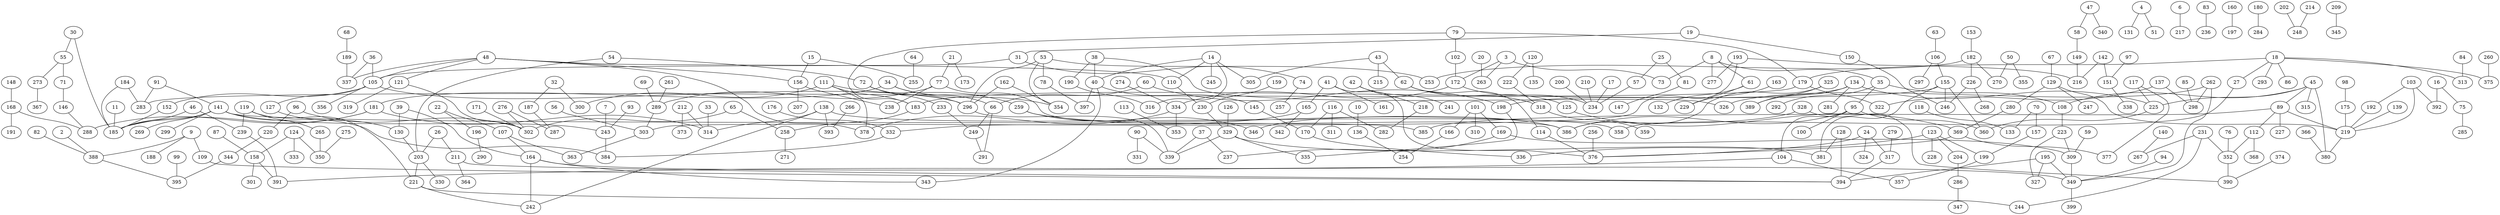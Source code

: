 graph G {
 2 -- 388;
 3 -- 172;
 3 -- 263;
 3 -- 73;
 4 -- 131;
 4 -- 51;
 6 -- 217;
 7 -- 243;
 8 -- 61;
 8 -- 277;
 8 -- 73;
 8 -- 35;
 9 -- 109;
 9 -- 388;
 9 -- 188;
 10 -- 136;
 11 -- 185;
 14 -- 245;
 14 -- 305;
 14 -- 316;
 14 -- 40;
 14 -- 110;
 15 -- 255;
 15 -- 156;
 16 -- 392;
 16 -- 75;
 17 -- 234;
 18 -- 179;
 18 -- 27;
 18 -- 293;
 18 -- 313;
 18 -- 86;
 18 -- 375;
 19 -- 31;
 19 -- 150;
 20 -- 263;
 21 -- 77;
 21 -- 173;
 22 -- 107;
 22 -- 196;
 24 -- 376;
 24 -- 324;
 24 -- 317;
 25 -- 57;
 25 -- 81;
 26 -- 211;
 26 -- 203;
 27 -- 358;
 30 -- 185;
 30 -- 55;
 31 -- 74;
 31 -- 105;
 32 -- 187;
 32 -- 300;
 33 -- 314;
 34 -- 181;
 34 -- 66;
 34 -- 354;
 35 -- 108;
 35 -- 95;
 35 -- 292;
 36 -- 105;
 36 -- 337;
 37 -- 237;
 37 -- 339;
 38 -- 40;
 38 -- 326;
 38 -- 190;
 39 -- 164;
 39 -- 130;
 40 -- 145;
 40 -- 343;
 40 -- 397;
 41 -- 161;
 41 -- 376;
 41 -- 165;
 42 -- 218;
 42 -- 241;
 43 -- 305;
 43 -- 62;
 43 -- 215;
 45 -- 225;
 45 -- 315;
 45 -- 108;
 45 -- 89;
 45 -- 380;
 46 -- 239;
 46 -- 185;
 47 -- 340;
 47 -- 58;
 48 -- 105;
 48 -- 156;
 48 -- 110;
 48 -- 337;
 48 -- 378;
 48 -- 121;
 50 -- 355;
 50 -- 270;
 53 -- 354;
 53 -- 78;
 53 -- 296;
 53 -- 253;
 54 -- 72;
 54 -- 203;
 55 -- 71;
 55 -- 273;
 56 -- 303;
 57 -- 234;
 58 -- 149;
 59 -- 309;
 60 -- 198;
 60 -- 66;
 61 -- 132;
 61 -- 229;
 62 -- 318;
 62 -- 114;
 62 -- 125;
 63 -- 106;
 64 -- 255;
 65 -- 302;
 65 -- 258;
 66 -- 291;
 66 -- 249;
 67 -- 129;
 68 -- 189;
 69 -- 289;
 70 -- 133;
 70 -- 157;
 71 -- 146;
 72 -- 296;
 72 -- 233;
 74 -- 257;
 75 -- 285;
 76 -- 352;
 77 -- 289;
 77 -- 238;
 77 -- 386;
 78 -- 397;
 79 -- 183;
 79 -- 179;
 79 -- 102;
 81 -- 147;
 82 -- 388;
 83 -- 236;
 84 -- 313;
 85 -- 298;
 87 -- 158;
 89 -- 219;
 89 -- 227;
 89 -- 385;
 89 -- 112;
 90 -- 339;
 90 -- 331;
 91 -- 141;
 91 -- 283;
 93 -- 243;
 94 -- 349;
 95 -- 360;
 95 -- 104;
 95 -- 386;
 95 -- 100;
 96 -- 220;
 96 -- 302;
 97 -- 151;
 98 -- 175;
 99 -- 395;
 101 -- 310;
 101 -- 169;
 101 -- 166;
 102 -- 172;
 103 -- 392;
 103 -- 219;
 103 -- 192;
 104 -- 357;
 104 -- 391;
 105 -- 296;
 105 -- 356;
 105 -- 152;
 105 -- 127;
 106 -- 155;
 106 -- 297;
 107 -- 164;
 107 -- 363;
 108 -- 223;
 109 -- 394;
 110 -- 230;
 111 -- 300;
 111 -- 183;
 111 -- 378;
 111 -- 259;
 112 -- 368;
 112 -- 352;
 113 -- 353;
 114 -- 376;
 116 -- 282;
 116 -- 311;
 116 -- 170;
 117 -- 377;
 117 -- 225;
 118 -- 133;
 119 -- 265;
 119 -- 239;
 119 -- 221;
 120 -- 222;
 120 -- 135;
 121 -- 319;
 121 -- 302;
 123 -- 336;
 123 -- 228;
 123 -- 199;
 123 -- 204;
 124 -- 158;
 124 -- 333;
 124 -- 350;
 125 -- 369;
 126 -- 329;
 127 -- 130;
 128 -- 394;
 128 -- 381;
 129 -- 219;
 129 -- 280;
 129 -- 247;
 130 -- 203;
 134 -- 389;
 134 -- 281;
 134 -- 225;
 134 -- 198;
 136 -- 254;
 137 -- 298;
 137 -- 322;
 138 -- 393;
 138 -- 314;
 138 -- 242;
 138 -- 358;
 139 -- 219;
 140 -- 267;
 141 -- 384;
 141 -- 299;
 141 -- 269;
 141 -- 243;
 141 -- 185;
 141 -- 385;
 142 -- 151;
 142 -- 216;
 145 -- 170;
 146 -- 288;
 148 -- 168;
 149 -- 216;
 150 -- 246;
 151 -- 338;
 152 -- 185;
 153 -- 182;
 155 -- 183;
 155 -- 360;
 155 -- 381;
 155 -- 246;
 156 -- 238;
 156 -- 207;
 157 -- 199;
 158 -- 391;
 158 -- 301;
 159 -- 230;
 160 -- 197;
 162 -- 296;
 162 -- 354;
 163 -- 229;
 164 -- 242;
 164 -- 343;
 164 -- 349;
 165 -- 342;
 165 -- 332;
 166 -- 254;
 168 -- 288;
 168 -- 191;
 169 -- 237;
 169 -- 309;
 170 -- 336;
 171 -- 302;
 172 -- 334;
 172 -- 234;
 175 -- 219;
 176 -- 332;
 179 -- 322;
 179 -- 283;
 180 -- 284;
 181 -- 288;
 181 -- 314;
 181 -- 185;
 182 -- 270;
 182 -- 253;
 182 -- 226;
 183 -- 258;
 184 -- 185;
 184 -- 283;
 187 -- 287;
 189 -- 337;
 190 -- 316;
 192 -- 219;
 193 -- 216;
 193 -- 303;
 193 -- 277;
 195 -- 327;
 195 -- 349;
 195 -- 394;
 196 -- 290;
 198 -- 335;
 199 -- 357;
 200 -- 234;
 202 -- 248;
 203 -- 221;
 203 -- 330;
 204 -- 286;
 209 -- 345;
 210 -- 234;
 211 -- 364;
 211 -- 394;
 212 -- 314;
 212 -- 373;
 214 -- 248;
 218 -- 282;
 219 -- 380;
 220 -- 344;
 221 -- 244;
 221 -- 242;
 222 -- 318;
 223 -- 327;
 223 -- 309;
 225 -- 360;
 226 -- 268;
 226 -- 246;
 230 -- 329;
 231 -- 352;
 231 -- 244;
 231 -- 267;
 233 -- 249;
 239 -- 391;
 243 -- 384;
 249 -- 291;
 256 -- 376;
 258 -- 271;
 259 -- 346;
 259 -- 386;
 260 -- 375;
 261 -- 289;
 262 -- 298;
 262 -- 349;
 262 -- 326;
 265 -- 350;
 266 -- 393;
 273 -- 367;
 274 -- 334;
 275 -- 350;
 276 -- 287;
 276 -- 302;
 279 -- 317;
 280 -- 369;
 286 -- 347;
 289 -- 303;
 296 -- 339;
 303 -- 363;
 309 -- 349;
 317 -- 394;
 318 -- 359;
 325 -- 389;
 325 -- 386;
 328 -- 390;
 328 -- 346;
 329 -- 381;
 329 -- 335;
 329 -- 339;
 332 -- 384;
 334 -- 378;
 334 -- 353;
 344 -- 395;
 349 -- 399;
 352 -- 390;
 366 -- 380;
 369 -- 377;
 369 -- 376;
 374 -- 390;
 388 -- 395;
}

